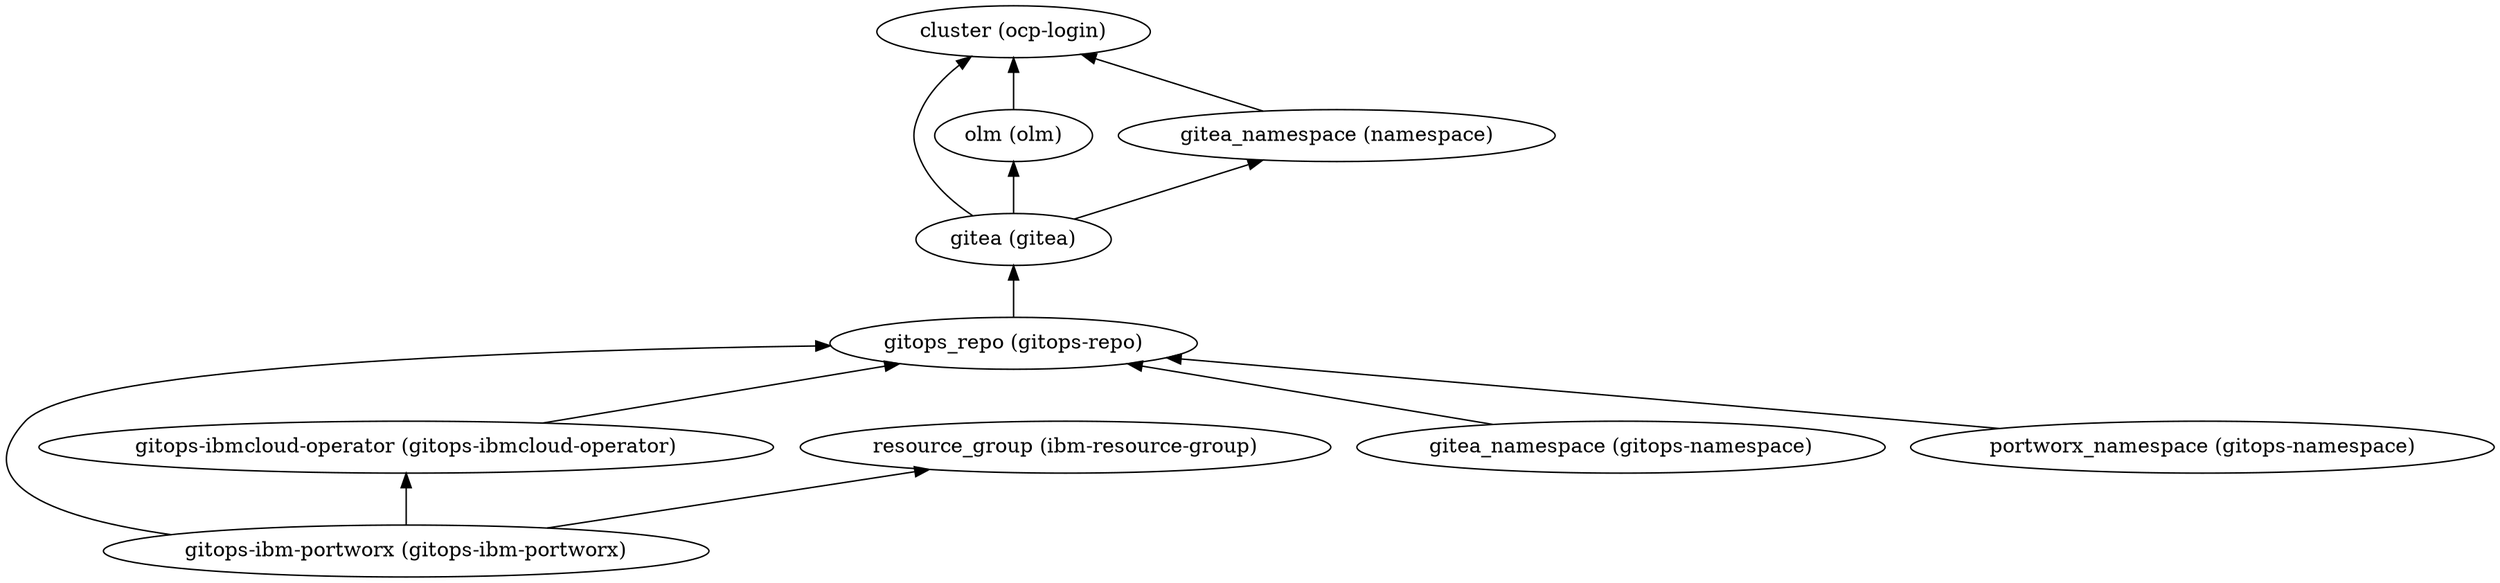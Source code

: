 digraph {
    rankdir="BT"
    "gitea (gitea)" -> "cluster (ocp-login)"
"gitea (gitea)" -> "olm (olm)"
"gitea (gitea)" -> "gitea_namespace (namespace)"
"gitea (gitea)"
"cluster (ocp-login)"
"olm (olm)" -> "cluster (ocp-login)"
"olm (olm)"
"gitea_namespace (namespace)" -> "cluster (ocp-login)"
"gitea_namespace (namespace)"
"gitops-ibm-portworx (gitops-ibm-portworx)" -> "gitops_repo (gitops-repo)"
"gitops-ibm-portworx (gitops-ibm-portworx)" -> "gitops-ibmcloud-operator (gitops-ibmcloud-operator)"
"gitops-ibm-portworx (gitops-ibm-portworx)" -> "resource_group (ibm-resource-group)"
"gitops-ibm-portworx (gitops-ibm-portworx)"
"gitops_repo (gitops-repo)" -> "gitea (gitea)"
"gitops_repo (gitops-repo)"
"gitops-ibmcloud-operator (gitops-ibmcloud-operator)" -> "gitops_repo (gitops-repo)"
"gitops-ibmcloud-operator (gitops-ibmcloud-operator)"
"resource_group (ibm-resource-group)"
"gitea_namespace (gitops-namespace)" -> "gitops_repo (gitops-repo)"
"gitea_namespace (gitops-namespace)"
"portworx_namespace (gitops-namespace)" -> "gitops_repo (gitops-repo)"
"portworx_namespace (gitops-namespace)"
  }